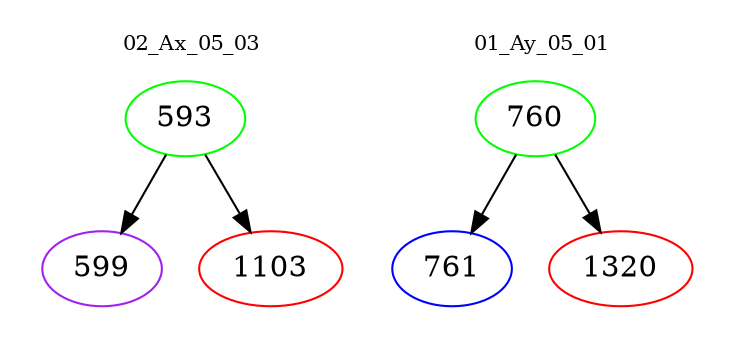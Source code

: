 digraph{
subgraph cluster_0 {
color = white
label = "02_Ax_05_03";
fontsize=10;
T0_593 [label="593", color="green"]
T0_593 -> T0_599 [color="black"]
T0_599 [label="599", color="purple"]
T0_593 -> T0_1103 [color="black"]
T0_1103 [label="1103", color="red"]
}
subgraph cluster_1 {
color = white
label = "01_Ay_05_01";
fontsize=10;
T1_760 [label="760", color="green"]
T1_760 -> T1_761 [color="black"]
T1_761 [label="761", color="blue"]
T1_760 -> T1_1320 [color="black"]
T1_1320 [label="1320", color="red"]
}
}
